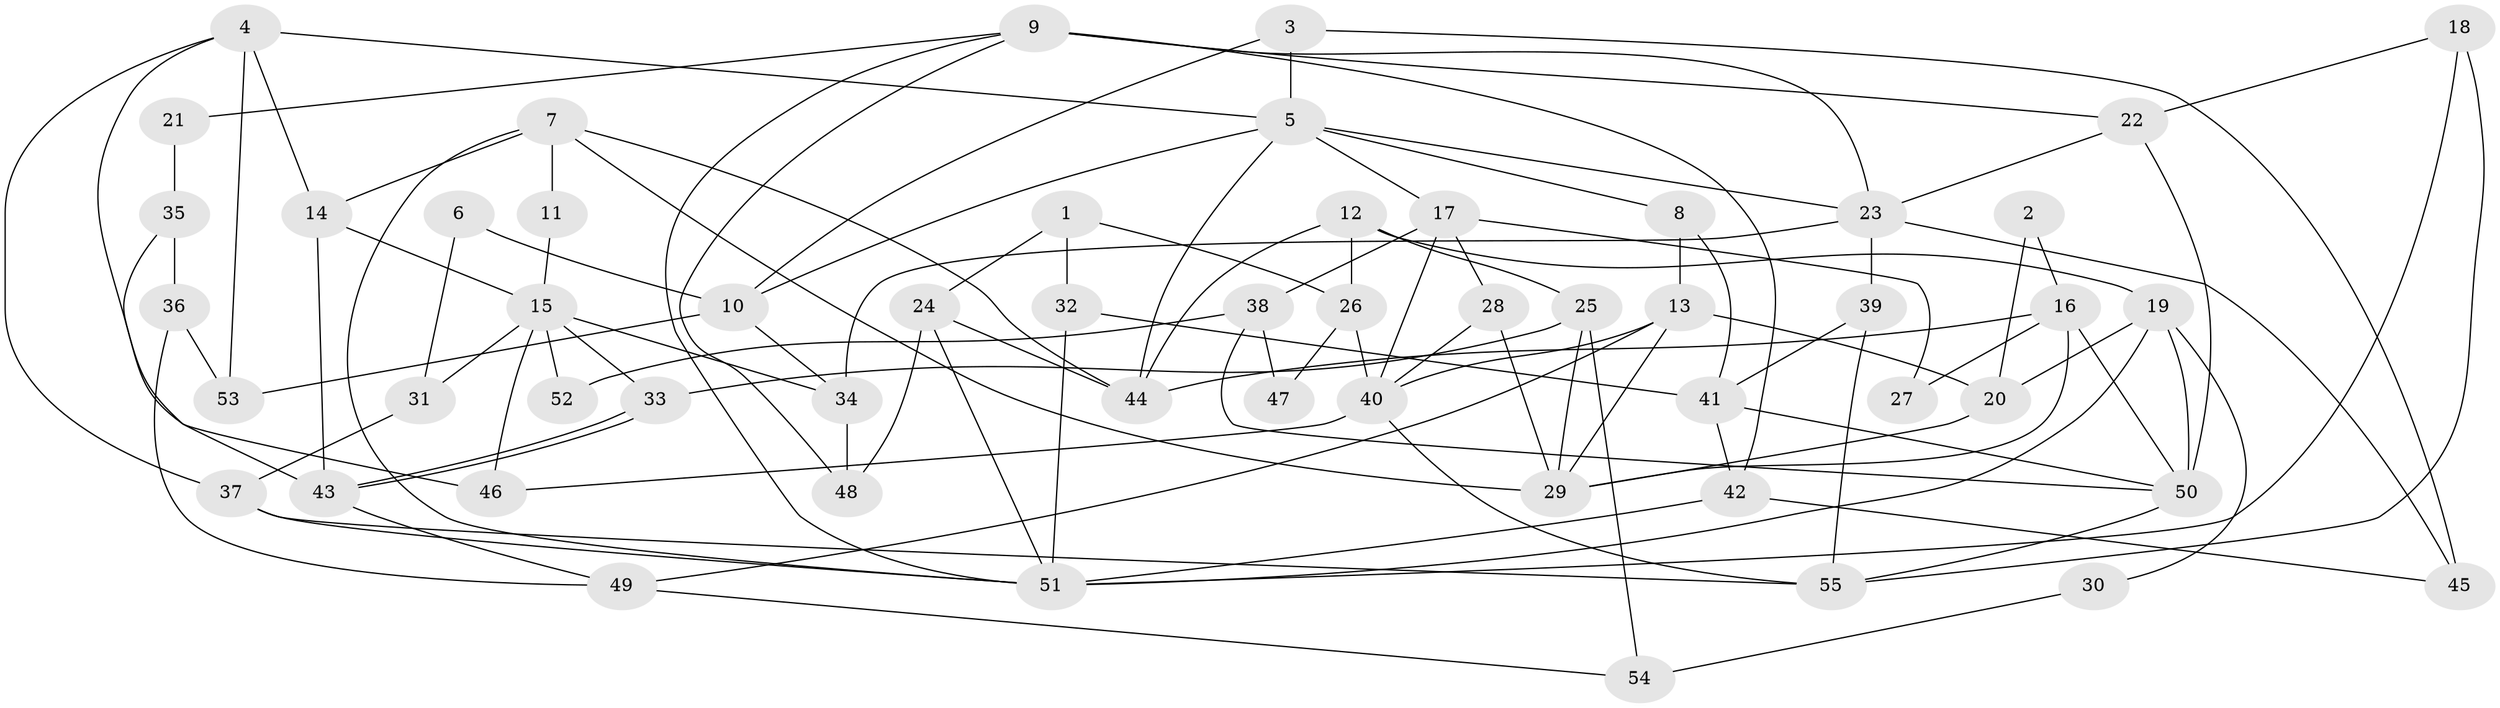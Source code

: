 // Generated by graph-tools (version 1.1) at 2025/49/03/09/25 04:49:27]
// undirected, 55 vertices, 110 edges
graph export_dot {
graph [start="1"]
  node [color=gray90,style=filled];
  1;
  2;
  3;
  4;
  5;
  6;
  7;
  8;
  9;
  10;
  11;
  12;
  13;
  14;
  15;
  16;
  17;
  18;
  19;
  20;
  21;
  22;
  23;
  24;
  25;
  26;
  27;
  28;
  29;
  30;
  31;
  32;
  33;
  34;
  35;
  36;
  37;
  38;
  39;
  40;
  41;
  42;
  43;
  44;
  45;
  46;
  47;
  48;
  49;
  50;
  51;
  52;
  53;
  54;
  55;
  1 -- 32;
  1 -- 26;
  1 -- 24;
  2 -- 20;
  2 -- 16;
  3 -- 10;
  3 -- 5;
  3 -- 45;
  4 -- 46;
  4 -- 14;
  4 -- 5;
  4 -- 37;
  4 -- 53;
  5 -- 44;
  5 -- 8;
  5 -- 10;
  5 -- 17;
  5 -- 23;
  6 -- 10;
  6 -- 31;
  7 -- 51;
  7 -- 44;
  7 -- 11;
  7 -- 14;
  7 -- 29;
  8 -- 13;
  8 -- 41;
  9 -- 22;
  9 -- 51;
  9 -- 21;
  9 -- 23;
  9 -- 42;
  9 -- 48;
  10 -- 34;
  10 -- 53;
  11 -- 15;
  12 -- 44;
  12 -- 19;
  12 -- 25;
  12 -- 26;
  13 -- 29;
  13 -- 40;
  13 -- 20;
  13 -- 49;
  14 -- 15;
  14 -- 43;
  15 -- 34;
  15 -- 33;
  15 -- 31;
  15 -- 46;
  15 -- 52;
  16 -- 50;
  16 -- 29;
  16 -- 27;
  16 -- 44;
  17 -- 28;
  17 -- 27;
  17 -- 38;
  17 -- 40;
  18 -- 55;
  18 -- 51;
  18 -- 22;
  19 -- 50;
  19 -- 51;
  19 -- 20;
  19 -- 30;
  20 -- 29;
  21 -- 35;
  22 -- 23;
  22 -- 50;
  23 -- 34;
  23 -- 39;
  23 -- 45;
  24 -- 51;
  24 -- 44;
  24 -- 48;
  25 -- 29;
  25 -- 33;
  25 -- 54;
  26 -- 40;
  26 -- 47;
  28 -- 40;
  28 -- 29;
  30 -- 54;
  31 -- 37;
  32 -- 51;
  32 -- 41;
  33 -- 43;
  33 -- 43;
  34 -- 48;
  35 -- 36;
  35 -- 43;
  36 -- 49;
  36 -- 53;
  37 -- 55;
  37 -- 51;
  38 -- 50;
  38 -- 47;
  38 -- 52;
  39 -- 41;
  39 -- 55;
  40 -- 55;
  40 -- 46;
  41 -- 42;
  41 -- 50;
  42 -- 45;
  42 -- 51;
  43 -- 49;
  49 -- 54;
  50 -- 55;
}
